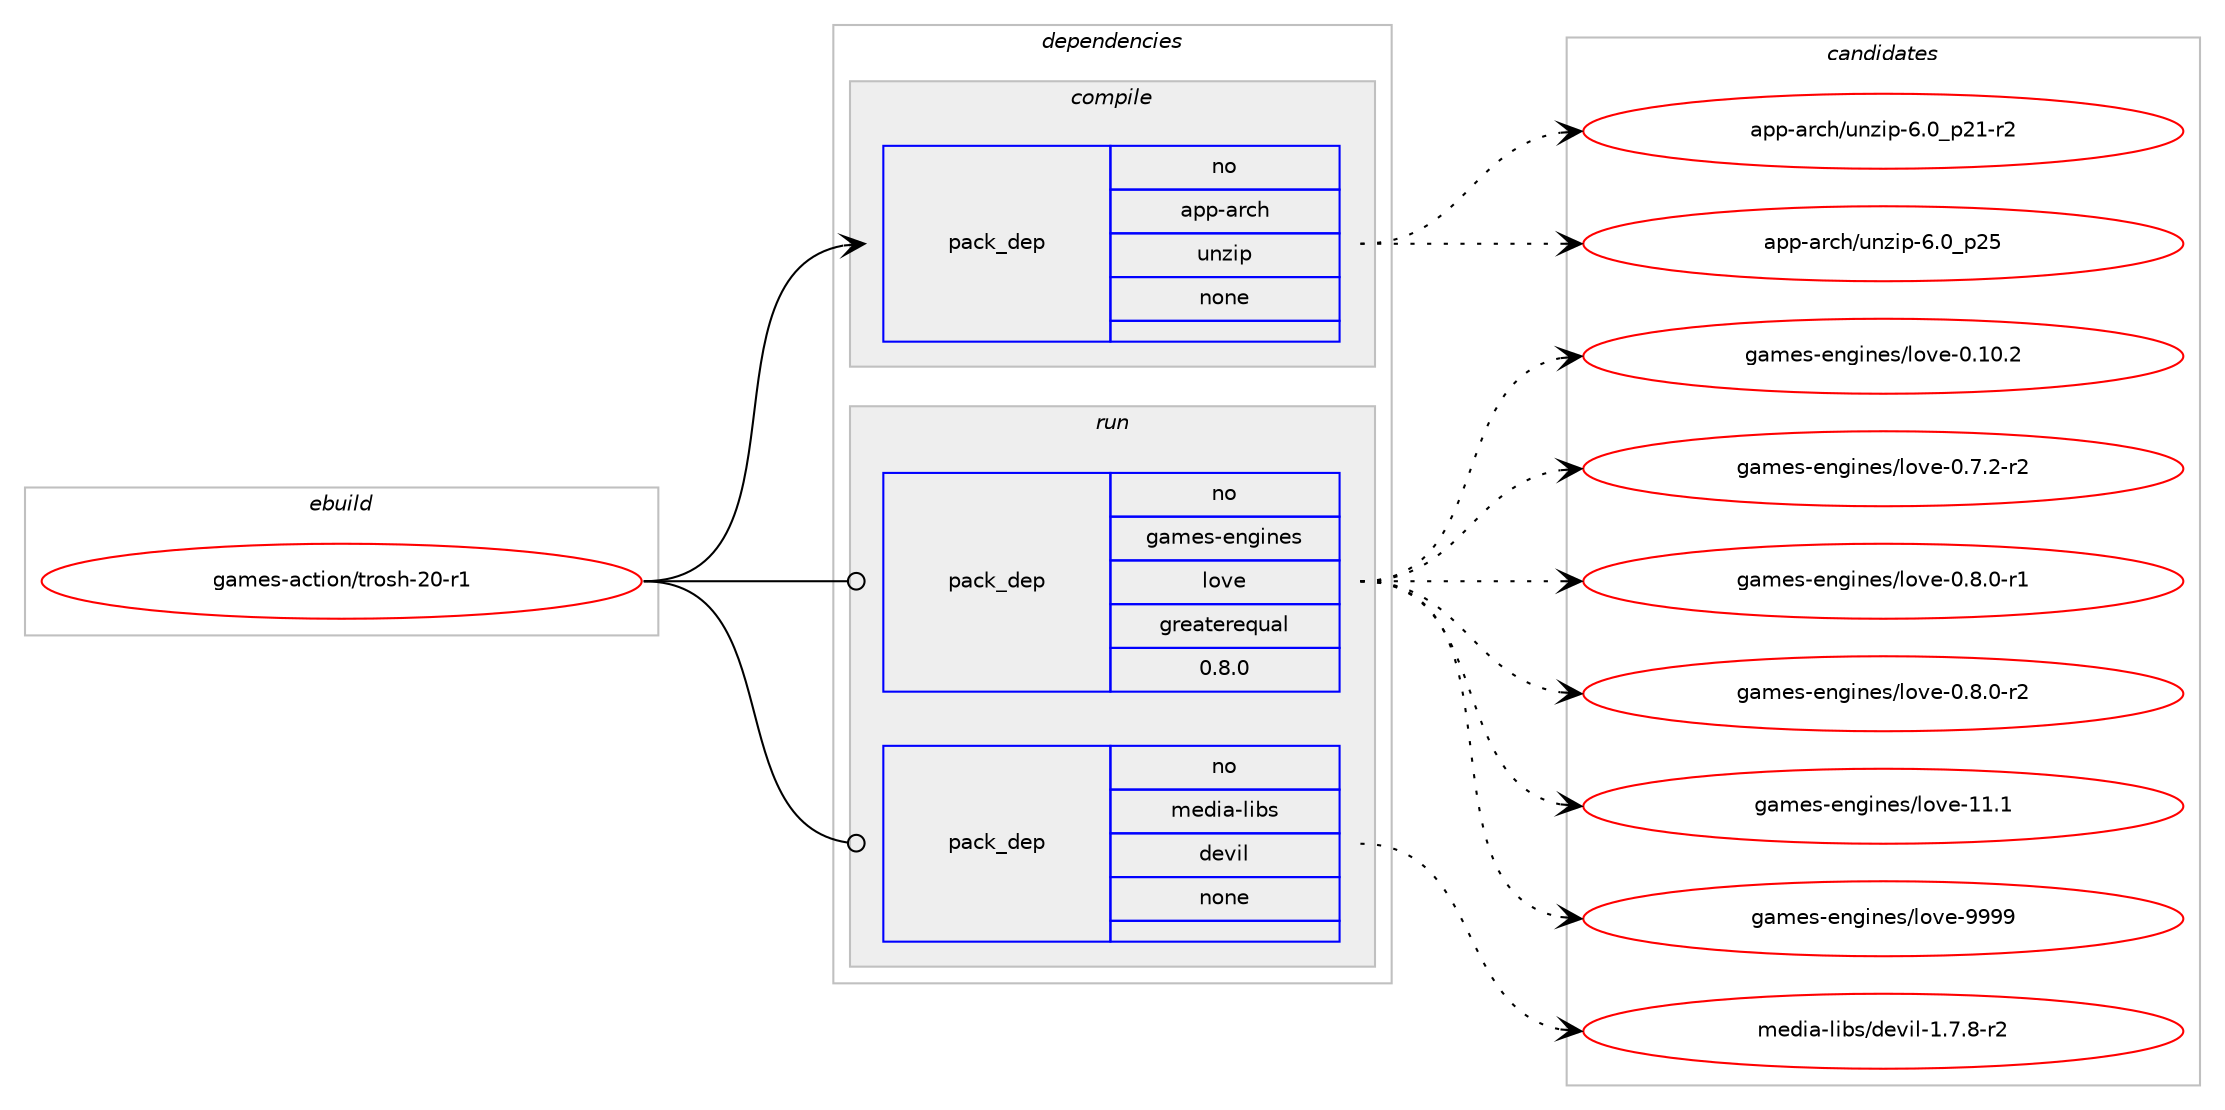 digraph prolog {

# *************
# Graph options
# *************

newrank=true;
concentrate=true;
compound=true;
graph [rankdir=LR,fontname=Helvetica,fontsize=10,ranksep=1.5];#, ranksep=2.5, nodesep=0.2];
edge  [arrowhead=vee];
node  [fontname=Helvetica,fontsize=10];

# **********
# The ebuild
# **********

subgraph cluster_leftcol {
color=gray;
rank=same;
label=<<i>ebuild</i>>;
id [label="games-action/trosh-20-r1", color=red, width=4, href="../games-action/trosh-20-r1.svg"];
}

# ****************
# The dependencies
# ****************

subgraph cluster_midcol {
color=gray;
label=<<i>dependencies</i>>;
subgraph cluster_compile {
fillcolor="#eeeeee";
style=filled;
label=<<i>compile</i>>;
subgraph pack539916 {
dependency736346 [label=<<TABLE BORDER="0" CELLBORDER="1" CELLSPACING="0" CELLPADDING="4" WIDTH="220"><TR><TD ROWSPAN="6" CELLPADDING="30">pack_dep</TD></TR><TR><TD WIDTH="110">no</TD></TR><TR><TD>app-arch</TD></TR><TR><TD>unzip</TD></TR><TR><TD>none</TD></TR><TR><TD></TD></TR></TABLE>>, shape=none, color=blue];
}
id:e -> dependency736346:w [weight=20,style="solid",arrowhead="vee"];
}
subgraph cluster_compileandrun {
fillcolor="#eeeeee";
style=filled;
label=<<i>compile and run</i>>;
}
subgraph cluster_run {
fillcolor="#eeeeee";
style=filled;
label=<<i>run</i>>;
subgraph pack539917 {
dependency736347 [label=<<TABLE BORDER="0" CELLBORDER="1" CELLSPACING="0" CELLPADDING="4" WIDTH="220"><TR><TD ROWSPAN="6" CELLPADDING="30">pack_dep</TD></TR><TR><TD WIDTH="110">no</TD></TR><TR><TD>games-engines</TD></TR><TR><TD>love</TD></TR><TR><TD>greaterequal</TD></TR><TR><TD>0.8.0</TD></TR></TABLE>>, shape=none, color=blue];
}
id:e -> dependency736347:w [weight=20,style="solid",arrowhead="odot"];
subgraph pack539918 {
dependency736348 [label=<<TABLE BORDER="0" CELLBORDER="1" CELLSPACING="0" CELLPADDING="4" WIDTH="220"><TR><TD ROWSPAN="6" CELLPADDING="30">pack_dep</TD></TR><TR><TD WIDTH="110">no</TD></TR><TR><TD>media-libs</TD></TR><TR><TD>devil</TD></TR><TR><TD>none</TD></TR><TR><TD></TD></TR></TABLE>>, shape=none, color=blue];
}
id:e -> dependency736348:w [weight=20,style="solid",arrowhead="odot"];
}
}

# **************
# The candidates
# **************

subgraph cluster_choices {
rank=same;
color=gray;
label=<<i>candidates</i>>;

subgraph choice539916 {
color=black;
nodesep=1;
choice9711211245971149910447117110122105112455446489511250494511450 [label="app-arch/unzip-6.0_p21-r2", color=red, width=4,href="../app-arch/unzip-6.0_p21-r2.svg"];
choice971121124597114991044711711012210511245544648951125053 [label="app-arch/unzip-6.0_p25", color=red, width=4,href="../app-arch/unzip-6.0_p25.svg"];
dependency736346:e -> choice9711211245971149910447117110122105112455446489511250494511450:w [style=dotted,weight="100"];
dependency736346:e -> choice971121124597114991044711711012210511245544648951125053:w [style=dotted,weight="100"];
}
subgraph choice539917 {
color=black;
nodesep=1;
choice10397109101115451011101031051101011154710811111810145484649484650 [label="games-engines/love-0.10.2", color=red, width=4,href="../games-engines/love-0.10.2.svg"];
choice1039710910111545101110103105110101115471081111181014548465546504511450 [label="games-engines/love-0.7.2-r2", color=red, width=4,href="../games-engines/love-0.7.2-r2.svg"];
choice1039710910111545101110103105110101115471081111181014548465646484511449 [label="games-engines/love-0.8.0-r1", color=red, width=4,href="../games-engines/love-0.8.0-r1.svg"];
choice1039710910111545101110103105110101115471081111181014548465646484511450 [label="games-engines/love-0.8.0-r2", color=red, width=4,href="../games-engines/love-0.8.0-r2.svg"];
choice1039710910111545101110103105110101115471081111181014549494649 [label="games-engines/love-11.1", color=red, width=4,href="../games-engines/love-11.1.svg"];
choice1039710910111545101110103105110101115471081111181014557575757 [label="games-engines/love-9999", color=red, width=4,href="../games-engines/love-9999.svg"];
dependency736347:e -> choice10397109101115451011101031051101011154710811111810145484649484650:w [style=dotted,weight="100"];
dependency736347:e -> choice1039710910111545101110103105110101115471081111181014548465546504511450:w [style=dotted,weight="100"];
dependency736347:e -> choice1039710910111545101110103105110101115471081111181014548465646484511449:w [style=dotted,weight="100"];
dependency736347:e -> choice1039710910111545101110103105110101115471081111181014548465646484511450:w [style=dotted,weight="100"];
dependency736347:e -> choice1039710910111545101110103105110101115471081111181014549494649:w [style=dotted,weight="100"];
dependency736347:e -> choice1039710910111545101110103105110101115471081111181014557575757:w [style=dotted,weight="100"];
}
subgraph choice539918 {
color=black;
nodesep=1;
choice109101100105974510810598115471001011181051084549465546564511450 [label="media-libs/devil-1.7.8-r2", color=red, width=4,href="../media-libs/devil-1.7.8-r2.svg"];
dependency736348:e -> choice109101100105974510810598115471001011181051084549465546564511450:w [style=dotted,weight="100"];
}
}

}
